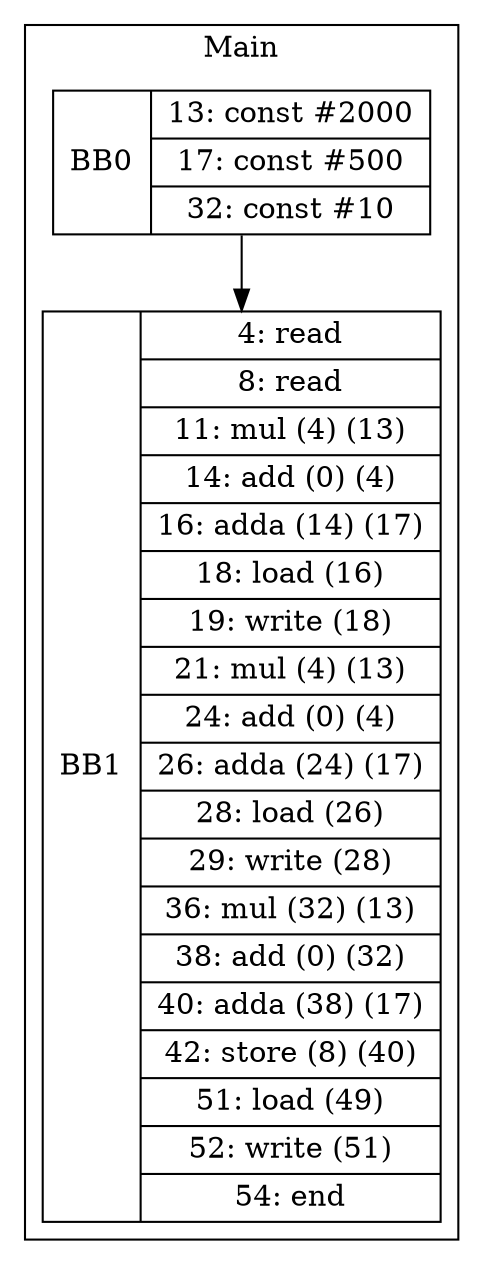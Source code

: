 digraph G {
node [shape=record];
subgraph cluster_main{
label = "Main";
BB0 [shape=record, label="<b>BB0|{13: const #2000|17: const #500|32: const #10}"];
BB1 [shape=record, label="<b>BB1|{4: read|8: read|11: mul (4) (13)|14: add (0) (4)|16: adda (14) (17)|18: load (16)|19: write (18)|21: mul (4) (13)|24: add (0) (4)|26: adda (24) (17)|28: load (26)|29: write (28)|36: mul (32) (13)|38: add (0) (32)|40: adda (38) (17)|42: store (8) (40)|51: load (49)|52: write (51)|54: end}"];
}
BB0:s -> BB1:n ;
}
